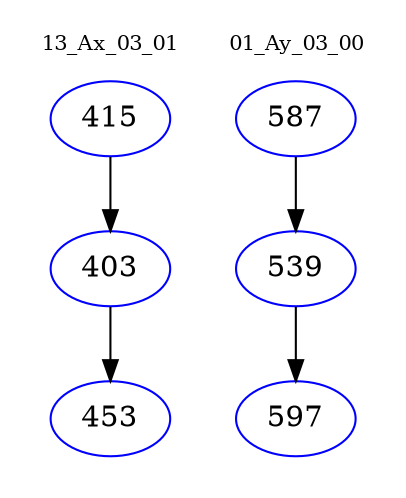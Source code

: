 digraph{
subgraph cluster_0 {
color = white
label = "13_Ax_03_01";
fontsize=10;
T0_415 [label="415", color="blue"]
T0_415 -> T0_403 [color="black"]
T0_403 [label="403", color="blue"]
T0_403 -> T0_453 [color="black"]
T0_453 [label="453", color="blue"]
}
subgraph cluster_1 {
color = white
label = "01_Ay_03_00";
fontsize=10;
T1_587 [label="587", color="blue"]
T1_587 -> T1_539 [color="black"]
T1_539 [label="539", color="blue"]
T1_539 -> T1_597 [color="black"]
T1_597 [label="597", color="blue"]
}
}
